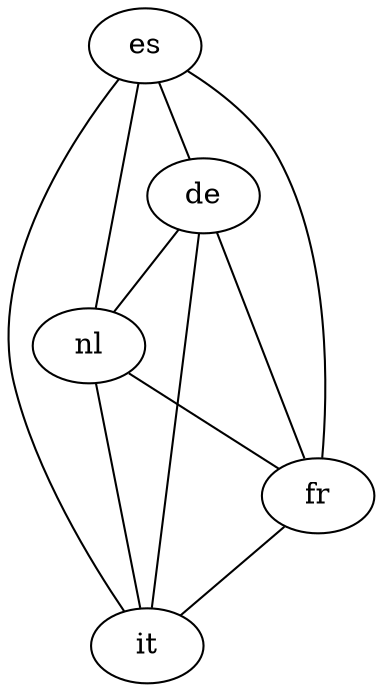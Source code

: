 graph G {
  edge [len=2];
  es -- de;
  es -- nl;
  es -- fr;
  es -- it;
  de -- nl;
  de -- fr;
  de -- it;
  nl -- fr;
  nl -- it;
  fr -- it;
}
